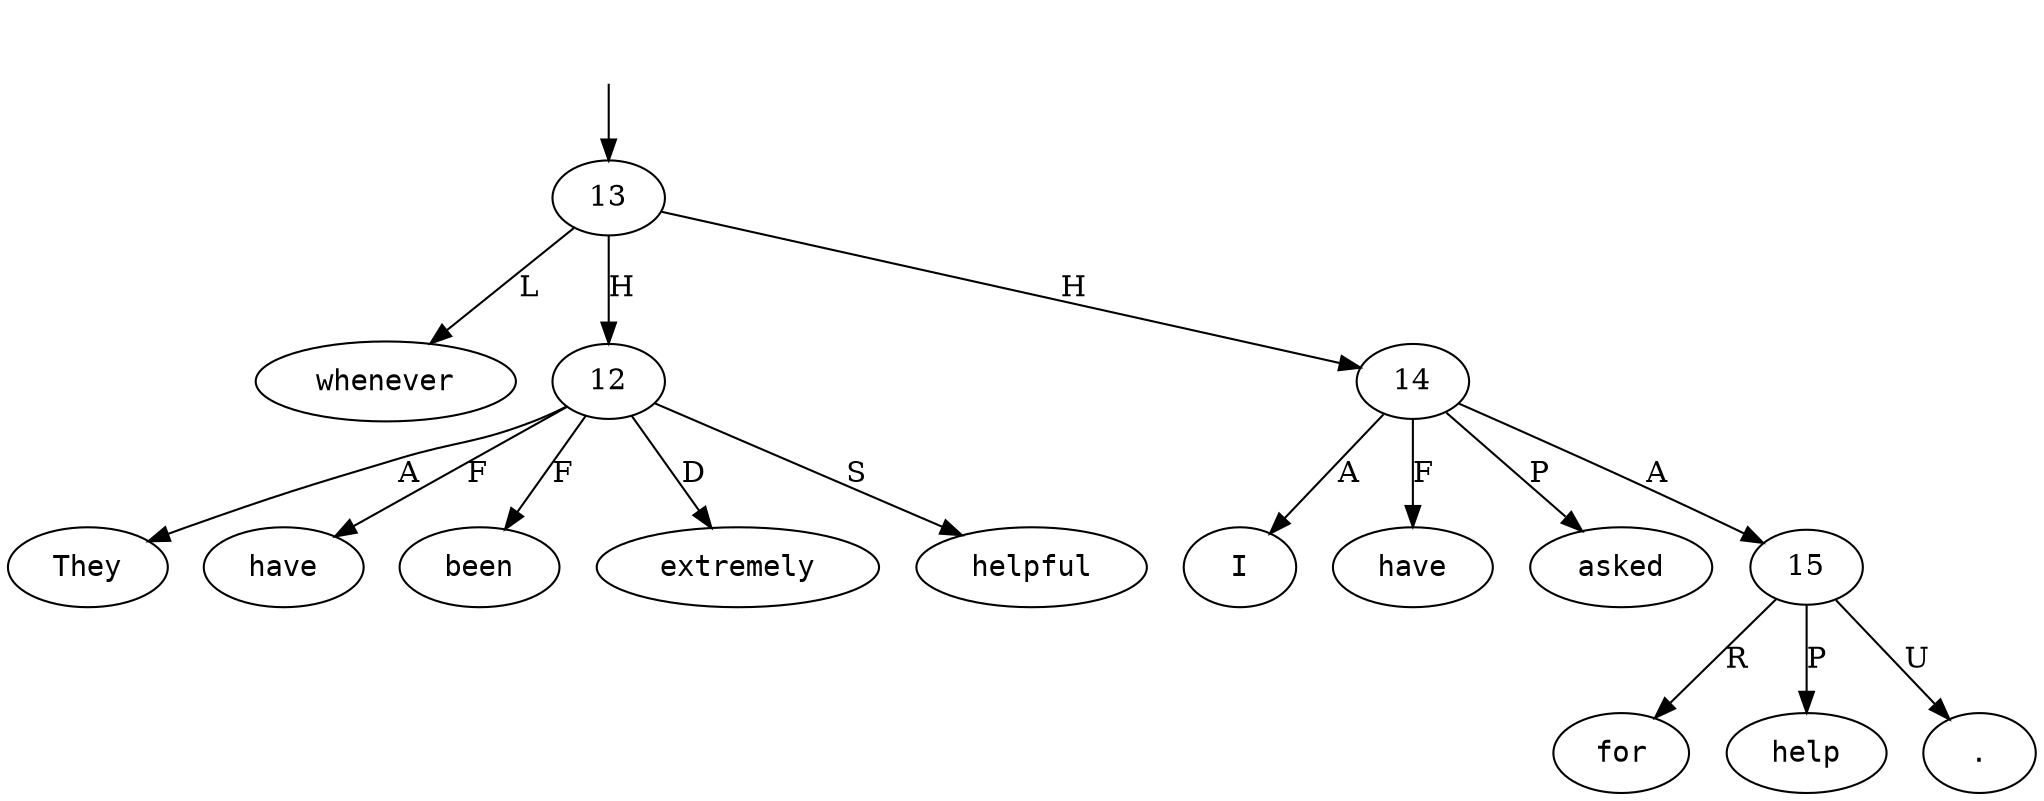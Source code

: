 digraph "315763-0004" {
  top [ style=invis ];
  top -> 13;
  0 [ shape=oval, label=<<table align="center" border="0" cellspacing="0"><tr><td colspan="2"><font face="Courier">They</font></td></tr></table>> ];
  1 [ shape=oval, label=<<table align="center" border="0" cellspacing="0"><tr><td colspan="2"><font face="Courier">have</font></td></tr></table>> ];
  2 [ shape=oval, label=<<table align="center" border="0" cellspacing="0"><tr><td colspan="2"><font face="Courier">been</font></td></tr></table>> ];
  3 [ shape=oval, label=<<table align="center" border="0" cellspacing="0"><tr><td colspan="2"><font face="Courier">extremely</font></td></tr></table>> ];
  4 [ shape=oval, label=<<table align="center" border="0" cellspacing="0"><tr><td colspan="2"><font face="Courier">helpful</font></td></tr></table>> ];
  5 [ shape=oval, label=<<table align="center" border="0" cellspacing="0"><tr><td colspan="2"><font face="Courier">whenever</font></td></tr></table>> ];
  6 [ shape=oval, label=<<table align="center" border="0" cellspacing="0"><tr><td colspan="2"><font face="Courier">I</font></td></tr></table>> ];
  7 [ shape=oval, label=<<table align="center" border="0" cellspacing="0"><tr><td colspan="2"><font face="Courier">have</font></td></tr></table>> ];
  8 [ shape=oval, label=<<table align="center" border="0" cellspacing="0"><tr><td colspan="2"><font face="Courier">asked</font></td></tr></table>> ];
  9 [ shape=oval, label=<<table align="center" border="0" cellspacing="0"><tr><td colspan="2"><font face="Courier">for</font></td></tr></table>> ];
  10 [ shape=oval, label=<<table align="center" border="0" cellspacing="0"><tr><td colspan="2"><font face="Courier">help</font></td></tr></table>> ];
  11 [ shape=oval, label=<<table align="center" border="0" cellspacing="0"><tr><td colspan="2"><font face="Courier">.</font></td></tr></table>> ];
  12 -> 2 [ label="F" ];
  12 -> 3 [ label="D" ];
  12 -> 0 [ label="A" ];
  12 -> 4 [ label="S" ];
  12 -> 1 [ label="F" ];
  13 -> 5 [ label="L" ];
  13 -> 12 [ label="H" ];
  13 -> 14 [ label="H" ];
  14 -> 15 [ label="A" ];
  14 -> 8 [ label="P" ];
  14 -> 6 [ label="A" ];
  14 -> 7 [ label="F" ];
  15 -> 10 [ label="P" ];
  15 -> 11 [ label="U" ];
  15 -> 9 [ label="R" ];
}


